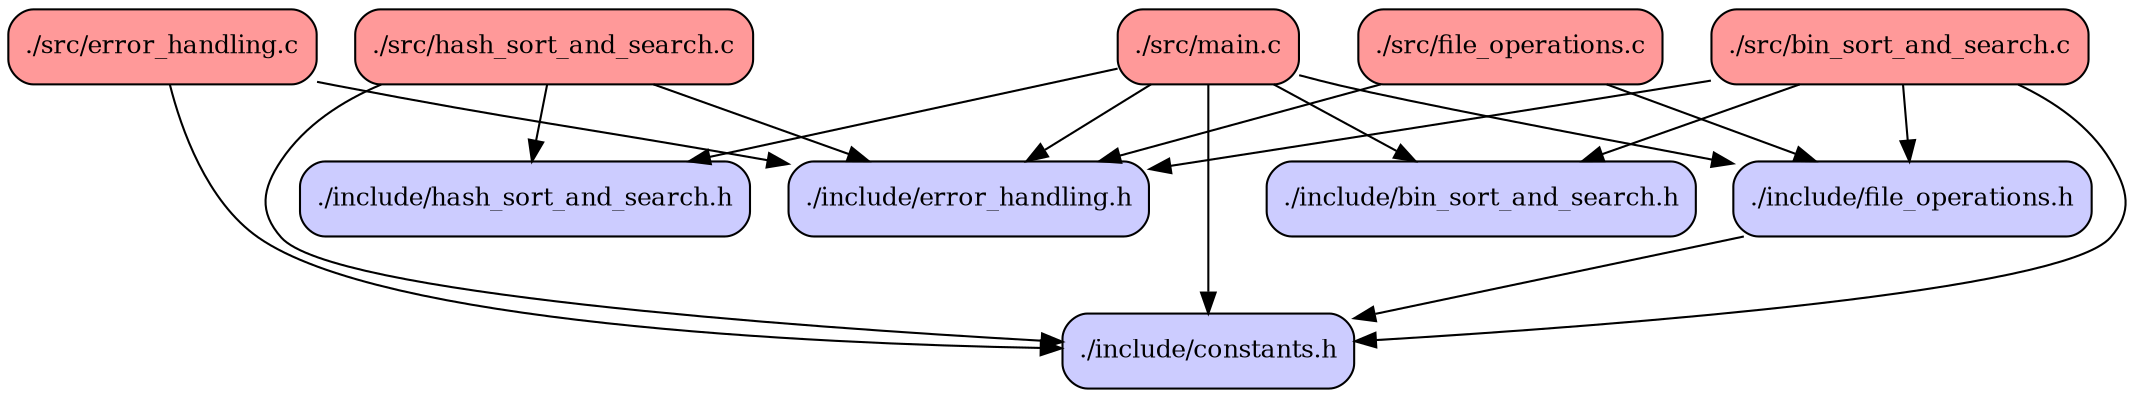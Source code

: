 digraph codeviz {
    splines=true
    sep="+15,15"
    overlap=scalexy

    node [shape=Mrecord, fontsize=12]

    node [fillcolor="#ccccff", style=filled] "./include/bin_sort_and_search.h"  [label = "./include/bin_sort_and_search.h"]
    node [fillcolor="#ccccff", style=filled] "./include/constants.h"            [label = "./include/constants.h"]
    node [fillcolor="#ccccff", style=filled] "./include/error_handling.h"       [label = "./include/error_handling.h"]
    node [fillcolor="#ccccff", style=filled] "./include/file_operations.h"      [label = "./include/file_operations.h"]
    node [fillcolor="#ccccff", style=filled] "./include/hash_sort_and_search.h" [label = "./include/hash_sort_and_search.h"]
    node [fillcolor="#ff9999", style=filled] "./src/bin_sort_and_search.c"      [label = "./src/bin_sort_and_search.c"]
    node [fillcolor="#ff9999", style=filled] "./src/error_handling.c"           [label = "./src/error_handling.c"]
    node [fillcolor="#ff9999", style=filled] "./src/file_operations.c"          [label = "./src/file_operations.c"]
    node [fillcolor="#ff9999", style=filled] "./src/hash_sort_and_search.c"     [label = "./src/hash_sort_and_search.c"]
    node [fillcolor="#ff9999", style=filled] "./src/main.c"                     [label = "./src/main.c"]

    "./include/file_operations.h"      -> "./include/constants.h"
    "./src/bin_sort_and_search.c"      -> "./include/bin_sort_and_search.h"
    "./src/bin_sort_and_search.c"      -> "./include/constants.h"
    "./src/bin_sort_and_search.c"      -> "./include/error_handling.h"
    "./src/bin_sort_and_search.c"      -> "./include/file_operations.h"
    "./src/error_handling.c"           -> "./include/error_handling.h"
    "./src/error_handling.c"           -> "./include/constants.h"
    "./src/file_operations.c"          -> "./include/file_operations.h"
    "./src/file_operations.c"          -> "./include/error_handling.h"
    "./src/hash_sort_and_search.c"     -> "./include/hash_sort_and_search.h"
    "./src/hash_sort_and_search.c"     -> "./include/constants.h"
    "./src/hash_sort_and_search.c"     -> "./include/error_handling.h"
    "./src/main.c"                     -> "./include/bin_sort_and_search.h"
    "./src/main.c"                     -> "./include/hash_sort_and_search.h"
    "./src/main.c"                     -> "./include/constants.h"
    "./src/main.c"                     -> "./include/error_handling.h"
    "./src/main.c"                     -> "./include/file_operations.h"
}